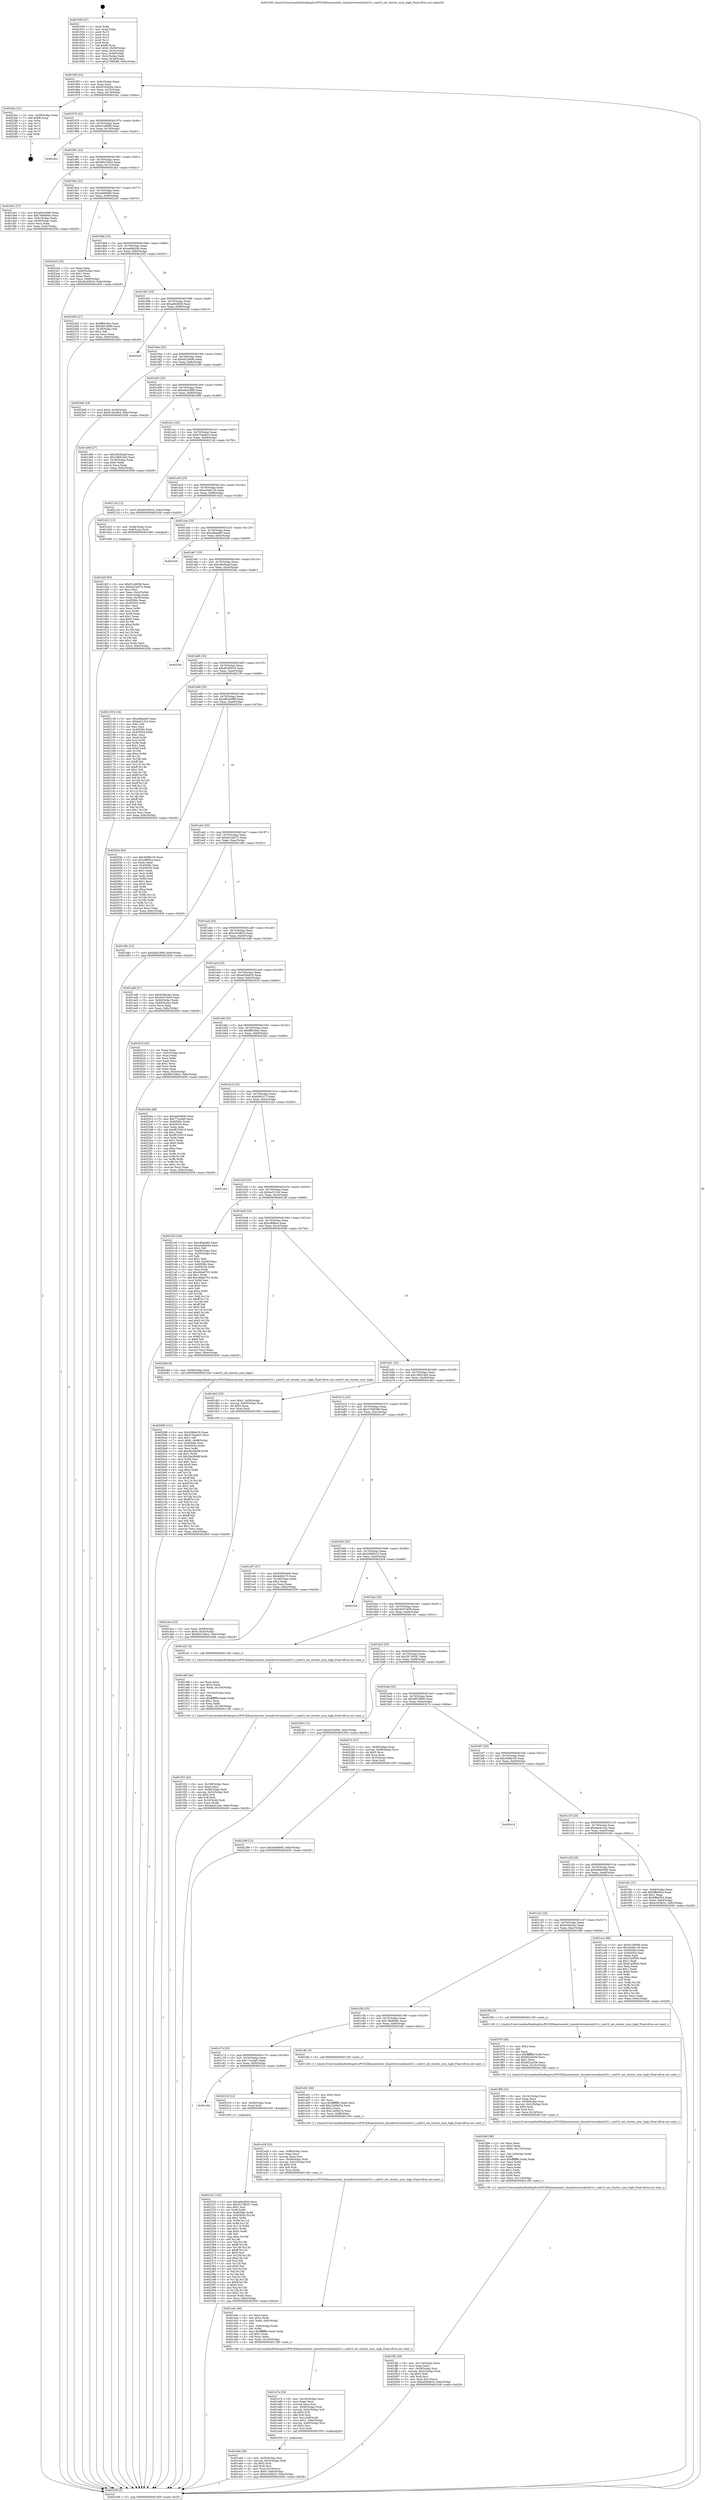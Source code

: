 digraph "0x401930" {
  label = "0x401930 (/mnt/c/Users/mathe/Desktop/tcc/POCII/binaries/extr_linuxdriversmdraid10.c_raid10_set_cluster_sync_high_Final-ollvm.out::main(0))"
  labelloc = "t"
  node[shape=record]

  Entry [label="",width=0.3,height=0.3,shape=circle,fillcolor=black,style=filled]
  "0x40195f" [label="{
     0x40195f [23]\l
     | [instrs]\l
     &nbsp;&nbsp;0x40195f \<+3\>: mov -0x6c(%rbp),%eax\l
     &nbsp;&nbsp;0x401962 \<+2\>: mov %eax,%ecx\l
     &nbsp;&nbsp;0x401964 \<+6\>: sub $0x915e4564,%ecx\l
     &nbsp;&nbsp;0x40196a \<+3\>: mov %eax,-0x70(%rbp)\l
     &nbsp;&nbsp;0x40196d \<+3\>: mov %ecx,-0x74(%rbp)\l
     &nbsp;&nbsp;0x401970 \<+6\>: je 00000000004023ec \<main+0xabc\>\l
  }"]
  "0x4023ec" [label="{
     0x4023ec [21]\l
     | [instrs]\l
     &nbsp;&nbsp;0x4023ec \<+3\>: mov -0x38(%rbp),%eax\l
     &nbsp;&nbsp;0x4023ef \<+7\>: add $0xf8,%rsp\l
     &nbsp;&nbsp;0x4023f6 \<+1\>: pop %rbx\l
     &nbsp;&nbsp;0x4023f7 \<+2\>: pop %r12\l
     &nbsp;&nbsp;0x4023f9 \<+2\>: pop %r13\l
     &nbsp;&nbsp;0x4023fb \<+2\>: pop %r14\l
     &nbsp;&nbsp;0x4023fd \<+2\>: pop %r15\l
     &nbsp;&nbsp;0x4023ff \<+1\>: pop %rbp\l
     &nbsp;&nbsp;0x402400 \<+1\>: ret\l
  }"]
  "0x401976" [label="{
     0x401976 [22]\l
     | [instrs]\l
     &nbsp;&nbsp;0x401976 \<+5\>: jmp 000000000040197b \<main+0x4b\>\l
     &nbsp;&nbsp;0x40197b \<+3\>: mov -0x70(%rbp),%eax\l
     &nbsp;&nbsp;0x40197e \<+5\>: sub $0x91cd95f4,%eax\l
     &nbsp;&nbsp;0x401983 \<+3\>: mov %eax,-0x78(%rbp)\l
     &nbsp;&nbsp;0x401986 \<+6\>: je 0000000000402401 \<main+0xad1\>\l
  }"]
  Exit [label="",width=0.3,height=0.3,shape=circle,fillcolor=black,style=filled,peripheries=2]
  "0x402401" [label="{
     0x402401\l
  }", style=dashed]
  "0x40198c" [label="{
     0x40198c [22]\l
     | [instrs]\l
     &nbsp;&nbsp;0x40198c \<+5\>: jmp 0000000000401991 \<main+0x61\>\l
     &nbsp;&nbsp;0x401991 \<+3\>: mov -0x70(%rbp),%eax\l
     &nbsp;&nbsp;0x401994 \<+5\>: sub $0x98310bb2,%eax\l
     &nbsp;&nbsp;0x401999 \<+3\>: mov %eax,-0x7c(%rbp)\l
     &nbsp;&nbsp;0x40199c \<+6\>: je 0000000000401de1 \<main+0x4b1\>\l
  }"]
  "0x402322" [label="{
     0x402322 [142]\l
     | [instrs]\l
     &nbsp;&nbsp;0x402322 \<+5\>: mov $0xae6cfd36,%ecx\l
     &nbsp;&nbsp;0x402327 \<+5\>: mov $0x2b728547,%edx\l
     &nbsp;&nbsp;0x40232c \<+3\>: mov $0x1,%sil\l
     &nbsp;&nbsp;0x40232f \<+3\>: xor %r8d,%r8d\l
     &nbsp;&nbsp;0x402332 \<+8\>: mov 0x40506c,%r9d\l
     &nbsp;&nbsp;0x40233a \<+8\>: mov 0x405054,%r10d\l
     &nbsp;&nbsp;0x402342 \<+4\>: sub $0x1,%r8d\l
     &nbsp;&nbsp;0x402346 \<+3\>: mov %r9d,%r11d\l
     &nbsp;&nbsp;0x402349 \<+3\>: add %r8d,%r11d\l
     &nbsp;&nbsp;0x40234c \<+4\>: imul %r11d,%r9d\l
     &nbsp;&nbsp;0x402350 \<+4\>: and $0x1,%r9d\l
     &nbsp;&nbsp;0x402354 \<+4\>: cmp $0x0,%r9d\l
     &nbsp;&nbsp;0x402358 \<+3\>: sete %bl\l
     &nbsp;&nbsp;0x40235b \<+4\>: cmp $0xa,%r10d\l
     &nbsp;&nbsp;0x40235f \<+4\>: setl %r14b\l
     &nbsp;&nbsp;0x402363 \<+3\>: mov %bl,%r15b\l
     &nbsp;&nbsp;0x402366 \<+4\>: xor $0xff,%r15b\l
     &nbsp;&nbsp;0x40236a \<+3\>: mov %r14b,%r12b\l
     &nbsp;&nbsp;0x40236d \<+4\>: xor $0xff,%r12b\l
     &nbsp;&nbsp;0x402371 \<+4\>: xor $0x0,%sil\l
     &nbsp;&nbsp;0x402375 \<+3\>: mov %r15b,%r13b\l
     &nbsp;&nbsp;0x402378 \<+4\>: and $0x0,%r13b\l
     &nbsp;&nbsp;0x40237c \<+3\>: and %sil,%bl\l
     &nbsp;&nbsp;0x40237f \<+3\>: mov %r12b,%al\l
     &nbsp;&nbsp;0x402382 \<+2\>: and $0x0,%al\l
     &nbsp;&nbsp;0x402384 \<+3\>: and %sil,%r14b\l
     &nbsp;&nbsp;0x402387 \<+3\>: or %bl,%r13b\l
     &nbsp;&nbsp;0x40238a \<+3\>: or %r14b,%al\l
     &nbsp;&nbsp;0x40238d \<+3\>: xor %al,%r13b\l
     &nbsp;&nbsp;0x402390 \<+3\>: or %r12b,%r15b\l
     &nbsp;&nbsp;0x402393 \<+4\>: xor $0xff,%r15b\l
     &nbsp;&nbsp;0x402397 \<+4\>: or $0x0,%sil\l
     &nbsp;&nbsp;0x40239b \<+3\>: and %sil,%r15b\l
     &nbsp;&nbsp;0x40239e \<+3\>: or %r15b,%r13b\l
     &nbsp;&nbsp;0x4023a1 \<+4\>: test $0x1,%r13b\l
     &nbsp;&nbsp;0x4023a5 \<+3\>: cmovne %edx,%ecx\l
     &nbsp;&nbsp;0x4023a8 \<+3\>: mov %ecx,-0x6c(%rbp)\l
     &nbsp;&nbsp;0x4023ab \<+5\>: jmp 0000000000402458 \<main+0xb28\>\l
  }"]
  "0x401de1" [label="{
     0x401de1 [27]\l
     | [instrs]\l
     &nbsp;&nbsp;0x401de1 \<+5\>: mov $0xd82e5989,%eax\l
     &nbsp;&nbsp;0x401de6 \<+5\>: mov $0x748d699c,%ecx\l
     &nbsp;&nbsp;0x401deb \<+3\>: mov -0x5c(%rbp),%edx\l
     &nbsp;&nbsp;0x401dee \<+3\>: cmp -0x50(%rbp),%edx\l
     &nbsp;&nbsp;0x401df1 \<+3\>: cmovl %ecx,%eax\l
     &nbsp;&nbsp;0x401df4 \<+3\>: mov %eax,-0x6c(%rbp)\l
     &nbsp;&nbsp;0x401df7 \<+5\>: jmp 0000000000402458 \<main+0xb28\>\l
  }"]
  "0x4019a2" [label="{
     0x4019a2 [22]\l
     | [instrs]\l
     &nbsp;&nbsp;0x4019a2 \<+5\>: jmp 00000000004019a7 \<main+0x77\>\l
     &nbsp;&nbsp;0x4019a7 \<+3\>: mov -0x70(%rbp),%eax\l
     &nbsp;&nbsp;0x4019aa \<+5\>: sub $0xa0ef4b83,%eax\l
     &nbsp;&nbsp;0x4019af \<+3\>: mov %eax,-0x80(%rbp)\l
     &nbsp;&nbsp;0x4019b2 \<+6\>: je 00000000004022a5 \<main+0x975\>\l
  }"]
  "0x401c8d" [label="{
     0x401c8d\l
  }", style=dashed]
  "0x4022a5" [label="{
     0x4022a5 [25]\l
     | [instrs]\l
     &nbsp;&nbsp;0x4022a5 \<+2\>: xor %eax,%eax\l
     &nbsp;&nbsp;0x4022a7 \<+3\>: mov -0x68(%rbp),%ecx\l
     &nbsp;&nbsp;0x4022aa \<+3\>: sub $0x1,%eax\l
     &nbsp;&nbsp;0x4022ad \<+2\>: sub %eax,%ecx\l
     &nbsp;&nbsp;0x4022af \<+3\>: mov %ecx,-0x68(%rbp)\l
     &nbsp;&nbsp;0x4022b2 \<+7\>: movl $0xd0c00016,-0x6c(%rbp)\l
     &nbsp;&nbsp;0x4022b9 \<+5\>: jmp 0000000000402458 \<main+0xb28\>\l
  }"]
  "0x4019b8" [label="{
     0x4019b8 [25]\l
     | [instrs]\l
     &nbsp;&nbsp;0x4019b8 \<+5\>: jmp 00000000004019bd \<main+0x8d\>\l
     &nbsp;&nbsp;0x4019bd \<+3\>: mov -0x70(%rbp),%eax\l
     &nbsp;&nbsp;0x4019c0 \<+5\>: sub $0xa4dbd2fa,%eax\l
     &nbsp;&nbsp;0x4019c5 \<+6\>: mov %eax,-0x84(%rbp)\l
     &nbsp;&nbsp;0x4019cb \<+6\>: je 0000000000402263 \<main+0x933\>\l
  }"]
  "0x402316" [label="{
     0x402316 [12]\l
     | [instrs]\l
     &nbsp;&nbsp;0x402316 \<+4\>: mov -0x58(%rbp),%rax\l
     &nbsp;&nbsp;0x40231a \<+3\>: mov %rax,%rdi\l
     &nbsp;&nbsp;0x40231d \<+5\>: call 0000000000401030 \<free@plt\>\l
     | [calls]\l
     &nbsp;&nbsp;0x401030 \{1\} (unknown)\l
  }"]
  "0x402263" [label="{
     0x402263 [27]\l
     | [instrs]\l
     &nbsp;&nbsp;0x402263 \<+5\>: mov $0xff85c84c,%eax\l
     &nbsp;&nbsp;0x402268 \<+5\>: mov $0x3851f680,%ecx\l
     &nbsp;&nbsp;0x40226d \<+3\>: mov -0x29(%rbp),%dl\l
     &nbsp;&nbsp;0x402270 \<+3\>: test $0x1,%dl\l
     &nbsp;&nbsp;0x402273 \<+3\>: cmovne %ecx,%eax\l
     &nbsp;&nbsp;0x402276 \<+3\>: mov %eax,-0x6c(%rbp)\l
     &nbsp;&nbsp;0x402279 \<+5\>: jmp 0000000000402458 \<main+0xb28\>\l
  }"]
  "0x4019d1" [label="{
     0x4019d1 [25]\l
     | [instrs]\l
     &nbsp;&nbsp;0x4019d1 \<+5\>: jmp 00000000004019d6 \<main+0xa6\>\l
     &nbsp;&nbsp;0x4019d6 \<+3\>: mov -0x70(%rbp),%eax\l
     &nbsp;&nbsp;0x4019d9 \<+5\>: sub $0xae6cfd36,%eax\l
     &nbsp;&nbsp;0x4019de \<+6\>: mov %eax,-0x88(%rbp)\l
     &nbsp;&nbsp;0x4019e4 \<+6\>: je 0000000000402445 \<main+0xb15\>\l
  }"]
  "0x402299" [label="{
     0x402299 [12]\l
     | [instrs]\l
     &nbsp;&nbsp;0x402299 \<+7\>: movl $0xa0ef4b83,-0x6c(%rbp)\l
     &nbsp;&nbsp;0x4022a0 \<+5\>: jmp 0000000000402458 \<main+0xb28\>\l
  }"]
  "0x402445" [label="{
     0x402445\l
  }", style=dashed]
  "0x4019ea" [label="{
     0x4019ea [25]\l
     | [instrs]\l
     &nbsp;&nbsp;0x4019ea \<+5\>: jmp 00000000004019ef \<main+0xbf\>\l
     &nbsp;&nbsp;0x4019ef \<+3\>: mov -0x70(%rbp),%eax\l
     &nbsp;&nbsp;0x4019f2 \<+5\>: sub $0xb023e0fe,%eax\l
     &nbsp;&nbsp;0x4019f7 \<+6\>: mov %eax,-0x8c(%rbp)\l
     &nbsp;&nbsp;0x4019fd \<+6\>: je 00000000004023d9 \<main+0xaa9\>\l
  }"]
  "0x402096" [label="{
     0x402096 [151]\l
     | [instrs]\l
     &nbsp;&nbsp;0x402096 \<+5\>: mov $0x4588e1fc,%eax\l
     &nbsp;&nbsp;0x40209b \<+5\>: mov $0xb75aab23,%ecx\l
     &nbsp;&nbsp;0x4020a0 \<+2\>: mov $0x1,%dl\l
     &nbsp;&nbsp;0x4020a2 \<+7\>: movl $0x0,-0x68(%rbp)\l
     &nbsp;&nbsp;0x4020a9 \<+7\>: mov 0x40506c,%esi\l
     &nbsp;&nbsp;0x4020b0 \<+8\>: mov 0x405054,%r8d\l
     &nbsp;&nbsp;0x4020b8 \<+3\>: mov %esi,%r9d\l
     &nbsp;&nbsp;0x4020bb \<+7\>: add $0x26e3849f,%r9d\l
     &nbsp;&nbsp;0x4020c2 \<+4\>: sub $0x1,%r9d\l
     &nbsp;&nbsp;0x4020c6 \<+7\>: sub $0x26e3849f,%r9d\l
     &nbsp;&nbsp;0x4020cd \<+4\>: imul %r9d,%esi\l
     &nbsp;&nbsp;0x4020d1 \<+3\>: and $0x1,%esi\l
     &nbsp;&nbsp;0x4020d4 \<+3\>: cmp $0x0,%esi\l
     &nbsp;&nbsp;0x4020d7 \<+4\>: sete %r10b\l
     &nbsp;&nbsp;0x4020db \<+4\>: cmp $0xa,%r8d\l
     &nbsp;&nbsp;0x4020df \<+4\>: setl %r11b\l
     &nbsp;&nbsp;0x4020e3 \<+3\>: mov %r10b,%bl\l
     &nbsp;&nbsp;0x4020e6 \<+3\>: xor $0xff,%bl\l
     &nbsp;&nbsp;0x4020e9 \<+3\>: mov %r11b,%r14b\l
     &nbsp;&nbsp;0x4020ec \<+4\>: xor $0xff,%r14b\l
     &nbsp;&nbsp;0x4020f0 \<+3\>: xor $0x1,%dl\l
     &nbsp;&nbsp;0x4020f3 \<+3\>: mov %bl,%r15b\l
     &nbsp;&nbsp;0x4020f6 \<+4\>: and $0xff,%r15b\l
     &nbsp;&nbsp;0x4020fa \<+3\>: and %dl,%r10b\l
     &nbsp;&nbsp;0x4020fd \<+3\>: mov %r14b,%r12b\l
     &nbsp;&nbsp;0x402100 \<+4\>: and $0xff,%r12b\l
     &nbsp;&nbsp;0x402104 \<+3\>: and %dl,%r11b\l
     &nbsp;&nbsp;0x402107 \<+3\>: or %r10b,%r15b\l
     &nbsp;&nbsp;0x40210a \<+3\>: or %r11b,%r12b\l
     &nbsp;&nbsp;0x40210d \<+3\>: xor %r12b,%r15b\l
     &nbsp;&nbsp;0x402110 \<+3\>: or %r14b,%bl\l
     &nbsp;&nbsp;0x402113 \<+3\>: xor $0xff,%bl\l
     &nbsp;&nbsp;0x402116 \<+3\>: or $0x1,%dl\l
     &nbsp;&nbsp;0x402119 \<+2\>: and %dl,%bl\l
     &nbsp;&nbsp;0x40211b \<+3\>: or %bl,%r15b\l
     &nbsp;&nbsp;0x40211e \<+4\>: test $0x1,%r15b\l
     &nbsp;&nbsp;0x402122 \<+3\>: cmovne %ecx,%eax\l
     &nbsp;&nbsp;0x402125 \<+3\>: mov %eax,-0x6c(%rbp)\l
     &nbsp;&nbsp;0x402128 \<+5\>: jmp 0000000000402458 \<main+0xb28\>\l
  }"]
  "0x4023d9" [label="{
     0x4023d9 [19]\l
     | [instrs]\l
     &nbsp;&nbsp;0x4023d9 \<+7\>: movl $0x0,-0x38(%rbp)\l
     &nbsp;&nbsp;0x4023e0 \<+7\>: movl $0x915e4564,-0x6c(%rbp)\l
     &nbsp;&nbsp;0x4023e7 \<+5\>: jmp 0000000000402458 \<main+0xb28\>\l
  }"]
  "0x401a03" [label="{
     0x401a03 [25]\l
     | [instrs]\l
     &nbsp;&nbsp;0x401a03 \<+5\>: jmp 0000000000401a08 \<main+0xd8\>\l
     &nbsp;&nbsp;0x401a08 \<+3\>: mov -0x70(%rbp),%eax\l
     &nbsp;&nbsp;0x401a0b \<+5\>: sub $0xb4b53f06,%eax\l
     &nbsp;&nbsp;0x401a10 \<+6\>: mov %eax,-0x90(%rbp)\l
     &nbsp;&nbsp;0x401a16 \<+6\>: je 0000000000401d98 \<main+0x468\>\l
  }"]
  "0x401ff2" [label="{
     0x401ff2 [39]\l
     | [instrs]\l
     &nbsp;&nbsp;0x401ff2 \<+6\>: mov -0x114(%rbp),%ecx\l
     &nbsp;&nbsp;0x401ff8 \<+3\>: imul %eax,%ecx\l
     &nbsp;&nbsp;0x401ffb \<+4\>: mov -0x58(%rbp),%rsi\l
     &nbsp;&nbsp;0x401fff \<+4\>: movslq -0x5c(%rbp),%rdi\l
     &nbsp;&nbsp;0x402003 \<+4\>: shl $0x5,%rdi\l
     &nbsp;&nbsp;0x402007 \<+3\>: add %rdi,%rsi\l
     &nbsp;&nbsp;0x40200a \<+3\>: mov %ecx,0x1c(%rsi)\l
     &nbsp;&nbsp;0x40200d \<+7\>: movl $0xed30e818,-0x6c(%rbp)\l
     &nbsp;&nbsp;0x402014 \<+5\>: jmp 0000000000402458 \<main+0xb28\>\l
  }"]
  "0x401d98" [label="{
     0x401d98 [27]\l
     | [instrs]\l
     &nbsp;&nbsp;0x401d98 \<+5\>: mov $0xc9b26aaf,%eax\l
     &nbsp;&nbsp;0x401d9d \<+5\>: mov $0x19691de5,%ecx\l
     &nbsp;&nbsp;0x401da2 \<+3\>: mov -0x30(%rbp),%edx\l
     &nbsp;&nbsp;0x401da5 \<+3\>: cmp $0x0,%edx\l
     &nbsp;&nbsp;0x401da8 \<+3\>: cmove %ecx,%eax\l
     &nbsp;&nbsp;0x401dab \<+3\>: mov %eax,-0x6c(%rbp)\l
     &nbsp;&nbsp;0x401dae \<+5\>: jmp 0000000000402458 \<main+0xb28\>\l
  }"]
  "0x401a1c" [label="{
     0x401a1c [25]\l
     | [instrs]\l
     &nbsp;&nbsp;0x401a1c \<+5\>: jmp 0000000000401a21 \<main+0xf1\>\l
     &nbsp;&nbsp;0x401a21 \<+3\>: mov -0x70(%rbp),%eax\l
     &nbsp;&nbsp;0x401a24 \<+5\>: sub $0xb75aab23,%eax\l
     &nbsp;&nbsp;0x401a29 \<+6\>: mov %eax,-0x94(%rbp)\l
     &nbsp;&nbsp;0x401a2f \<+6\>: je 000000000040212d \<main+0x7fd\>\l
  }"]
  "0x401fb8" [label="{
     0x401fb8 [58]\l
     | [instrs]\l
     &nbsp;&nbsp;0x401fb8 \<+2\>: xor %ecx,%ecx\l
     &nbsp;&nbsp;0x401fba \<+5\>: mov $0x2,%edx\l
     &nbsp;&nbsp;0x401fbf \<+6\>: mov %edx,-0x110(%rbp)\l
     &nbsp;&nbsp;0x401fc5 \<+1\>: cltd\l
     &nbsp;&nbsp;0x401fc6 \<+7\>: mov -0x110(%rbp),%r8d\l
     &nbsp;&nbsp;0x401fcd \<+3\>: idiv %r8d\l
     &nbsp;&nbsp;0x401fd0 \<+6\>: imul $0xfffffffe,%edx,%edx\l
     &nbsp;&nbsp;0x401fd6 \<+3\>: mov %ecx,%r9d\l
     &nbsp;&nbsp;0x401fd9 \<+3\>: sub %edx,%r9d\l
     &nbsp;&nbsp;0x401fdc \<+2\>: mov %ecx,%edx\l
     &nbsp;&nbsp;0x401fde \<+3\>: sub $0x1,%edx\l
     &nbsp;&nbsp;0x401fe1 \<+3\>: add %edx,%r9d\l
     &nbsp;&nbsp;0x401fe4 \<+3\>: sub %r9d,%ecx\l
     &nbsp;&nbsp;0x401fe7 \<+6\>: mov %ecx,-0x114(%rbp)\l
     &nbsp;&nbsp;0x401fed \<+5\>: call 0000000000401160 \<next_i\>\l
     | [calls]\l
     &nbsp;&nbsp;0x401160 \{1\} (/mnt/c/Users/mathe/Desktop/tcc/POCII/binaries/extr_linuxdriversmdraid10.c_raid10_set_cluster_sync_high_Final-ollvm.out::next_i)\l
  }"]
  "0x40212d" [label="{
     0x40212d [12]\l
     | [instrs]\l
     &nbsp;&nbsp;0x40212d \<+7\>: movl $0xd0c00016,-0x6c(%rbp)\l
     &nbsp;&nbsp;0x402134 \<+5\>: jmp 0000000000402458 \<main+0xb28\>\l
  }"]
  "0x401a35" [label="{
     0x401a35 [25]\l
     | [instrs]\l
     &nbsp;&nbsp;0x401a35 \<+5\>: jmp 0000000000401a3a \<main+0x10a\>\l
     &nbsp;&nbsp;0x401a3a \<+3\>: mov -0x70(%rbp),%eax\l
     &nbsp;&nbsp;0x401a3d \<+5\>: sub $0xc630e130,%eax\l
     &nbsp;&nbsp;0x401a42 \<+6\>: mov %eax,-0x98(%rbp)\l
     &nbsp;&nbsp;0x401a48 \<+6\>: je 0000000000401d22 \<main+0x3f2\>\l
  }"]
  "0x401f98" [label="{
     0x401f98 [32]\l
     | [instrs]\l
     &nbsp;&nbsp;0x401f98 \<+6\>: mov -0x10c(%rbp),%ecx\l
     &nbsp;&nbsp;0x401f9e \<+3\>: imul %eax,%ecx\l
     &nbsp;&nbsp;0x401fa1 \<+4\>: mov -0x58(%rbp),%rsi\l
     &nbsp;&nbsp;0x401fa5 \<+4\>: movslq -0x5c(%rbp),%rdi\l
     &nbsp;&nbsp;0x401fa9 \<+4\>: shl $0x5,%rdi\l
     &nbsp;&nbsp;0x401fad \<+3\>: add %rdi,%rsi\l
     &nbsp;&nbsp;0x401fb0 \<+3\>: mov %ecx,0x18(%rsi)\l
     &nbsp;&nbsp;0x401fb3 \<+5\>: call 0000000000401160 \<next_i\>\l
     | [calls]\l
     &nbsp;&nbsp;0x401160 \{1\} (/mnt/c/Users/mathe/Desktop/tcc/POCII/binaries/extr_linuxdriversmdraid10.c_raid10_set_cluster_sync_high_Final-ollvm.out::next_i)\l
  }"]
  "0x401d22" [label="{
     0x401d22 [13]\l
     | [instrs]\l
     &nbsp;&nbsp;0x401d22 \<+4\>: mov -0x48(%rbp),%rax\l
     &nbsp;&nbsp;0x401d26 \<+4\>: mov 0x8(%rax),%rdi\l
     &nbsp;&nbsp;0x401d2a \<+5\>: call 0000000000401060 \<atoi@plt\>\l
     | [calls]\l
     &nbsp;&nbsp;0x401060 \{1\} (unknown)\l
  }"]
  "0x401a4e" [label="{
     0x401a4e [25]\l
     | [instrs]\l
     &nbsp;&nbsp;0x401a4e \<+5\>: jmp 0000000000401a53 \<main+0x123\>\l
     &nbsp;&nbsp;0x401a53 \<+3\>: mov -0x70(%rbp),%eax\l
     &nbsp;&nbsp;0x401a56 \<+5\>: sub $0xc8faee85,%eax\l
     &nbsp;&nbsp;0x401a5b \<+6\>: mov %eax,-0x9c(%rbp)\l
     &nbsp;&nbsp;0x401a61 \<+6\>: je 0000000000402439 \<main+0xb09\>\l
  }"]
  "0x401f70" [label="{
     0x401f70 [40]\l
     | [instrs]\l
     &nbsp;&nbsp;0x401f70 \<+5\>: mov $0x2,%ecx\l
     &nbsp;&nbsp;0x401f75 \<+1\>: cltd\l
     &nbsp;&nbsp;0x401f76 \<+2\>: idiv %ecx\l
     &nbsp;&nbsp;0x401f78 \<+6\>: imul $0xfffffffe,%edx,%ecx\l
     &nbsp;&nbsp;0x401f7e \<+6\>: sub $0xbf22a03b,%ecx\l
     &nbsp;&nbsp;0x401f84 \<+3\>: add $0x1,%ecx\l
     &nbsp;&nbsp;0x401f87 \<+6\>: add $0xbf22a03b,%ecx\l
     &nbsp;&nbsp;0x401f8d \<+6\>: mov %ecx,-0x10c(%rbp)\l
     &nbsp;&nbsp;0x401f93 \<+5\>: call 0000000000401160 \<next_i\>\l
     | [calls]\l
     &nbsp;&nbsp;0x401160 \{1\} (/mnt/c/Users/mathe/Desktop/tcc/POCII/binaries/extr_linuxdriversmdraid10.c_raid10_set_cluster_sync_high_Final-ollvm.out::next_i)\l
  }"]
  "0x402439" [label="{
     0x402439\l
  }", style=dashed]
  "0x401a67" [label="{
     0x401a67 [25]\l
     | [instrs]\l
     &nbsp;&nbsp;0x401a67 \<+5\>: jmp 0000000000401a6c \<main+0x13c\>\l
     &nbsp;&nbsp;0x401a6c \<+3\>: mov -0x70(%rbp),%eax\l
     &nbsp;&nbsp;0x401a6f \<+5\>: sub $0xc9b26aaf,%eax\l
     &nbsp;&nbsp;0x401a74 \<+6\>: mov %eax,-0xa0(%rbp)\l
     &nbsp;&nbsp;0x401a7a \<+6\>: je 00000000004023bc \<main+0xa8c\>\l
  }"]
  "0x401f22" [label="{
     0x401f22 [42]\l
     | [instrs]\l
     &nbsp;&nbsp;0x401f22 \<+6\>: mov -0x108(%rbp),%ecx\l
     &nbsp;&nbsp;0x401f28 \<+3\>: imul %eax,%ecx\l
     &nbsp;&nbsp;0x401f2b \<+4\>: mov -0x58(%rbp),%rdi\l
     &nbsp;&nbsp;0x401f2f \<+4\>: movslq -0x5c(%rbp),%r8\l
     &nbsp;&nbsp;0x401f33 \<+4\>: shl $0x5,%r8\l
     &nbsp;&nbsp;0x401f37 \<+3\>: add %r8,%rdi\l
     &nbsp;&nbsp;0x401f3a \<+4\>: mov 0x10(%rdi),%rdi\l
     &nbsp;&nbsp;0x401f3e \<+2\>: mov %ecx,(%rdi)\l
     &nbsp;&nbsp;0x401f40 \<+7\>: movl $0x4ab41ea2,-0x6c(%rbp)\l
     &nbsp;&nbsp;0x401f47 \<+5\>: jmp 0000000000402458 \<main+0xb28\>\l
  }"]
  "0x4023bc" [label="{
     0x4023bc\l
  }", style=dashed]
  "0x401a80" [label="{
     0x401a80 [25]\l
     | [instrs]\l
     &nbsp;&nbsp;0x401a80 \<+5\>: jmp 0000000000401a85 \<main+0x155\>\l
     &nbsp;&nbsp;0x401a85 \<+3\>: mov -0x70(%rbp),%eax\l
     &nbsp;&nbsp;0x401a88 \<+5\>: sub $0xd0c00016,%eax\l
     &nbsp;&nbsp;0x401a8d \<+6\>: mov %eax,-0xa4(%rbp)\l
     &nbsp;&nbsp;0x401a93 \<+6\>: je 0000000000402139 \<main+0x809\>\l
  }"]
  "0x401ef6" [label="{
     0x401ef6 [44]\l
     | [instrs]\l
     &nbsp;&nbsp;0x401ef6 \<+2\>: xor %ecx,%ecx\l
     &nbsp;&nbsp;0x401ef8 \<+5\>: mov $0x2,%edx\l
     &nbsp;&nbsp;0x401efd \<+6\>: mov %edx,-0x104(%rbp)\l
     &nbsp;&nbsp;0x401f03 \<+1\>: cltd\l
     &nbsp;&nbsp;0x401f04 \<+6\>: mov -0x104(%rbp),%esi\l
     &nbsp;&nbsp;0x401f0a \<+2\>: idiv %esi\l
     &nbsp;&nbsp;0x401f0c \<+6\>: imul $0xfffffffe,%edx,%edx\l
     &nbsp;&nbsp;0x401f12 \<+3\>: sub $0x1,%ecx\l
     &nbsp;&nbsp;0x401f15 \<+2\>: sub %ecx,%edx\l
     &nbsp;&nbsp;0x401f17 \<+6\>: mov %edx,-0x108(%rbp)\l
     &nbsp;&nbsp;0x401f1d \<+5\>: call 0000000000401160 \<next_i\>\l
     | [calls]\l
     &nbsp;&nbsp;0x401160 \{1\} (/mnt/c/Users/mathe/Desktop/tcc/POCII/binaries/extr_linuxdriversmdraid10.c_raid10_set_cluster_sync_high_Final-ollvm.out::next_i)\l
  }"]
  "0x402139" [label="{
     0x402139 [134]\l
     | [instrs]\l
     &nbsp;&nbsp;0x402139 \<+5\>: mov $0xc8faee85,%eax\l
     &nbsp;&nbsp;0x40213e \<+5\>: mov $0xba51324,%ecx\l
     &nbsp;&nbsp;0x402143 \<+2\>: mov $0x1,%dl\l
     &nbsp;&nbsp;0x402145 \<+2\>: xor %esi,%esi\l
     &nbsp;&nbsp;0x402147 \<+7\>: mov 0x40506c,%edi\l
     &nbsp;&nbsp;0x40214e \<+8\>: mov 0x405054,%r8d\l
     &nbsp;&nbsp;0x402156 \<+3\>: sub $0x1,%esi\l
     &nbsp;&nbsp;0x402159 \<+3\>: mov %edi,%r9d\l
     &nbsp;&nbsp;0x40215c \<+3\>: add %esi,%r9d\l
     &nbsp;&nbsp;0x40215f \<+4\>: imul %r9d,%edi\l
     &nbsp;&nbsp;0x402163 \<+3\>: and $0x1,%edi\l
     &nbsp;&nbsp;0x402166 \<+3\>: cmp $0x0,%edi\l
     &nbsp;&nbsp;0x402169 \<+4\>: sete %r10b\l
     &nbsp;&nbsp;0x40216d \<+4\>: cmp $0xa,%r8d\l
     &nbsp;&nbsp;0x402171 \<+4\>: setl %r11b\l
     &nbsp;&nbsp;0x402175 \<+3\>: mov %r10b,%bl\l
     &nbsp;&nbsp;0x402178 \<+3\>: xor $0xff,%bl\l
     &nbsp;&nbsp;0x40217b \<+3\>: mov %r11b,%r14b\l
     &nbsp;&nbsp;0x40217e \<+4\>: xor $0xff,%r14b\l
     &nbsp;&nbsp;0x402182 \<+3\>: xor $0x1,%dl\l
     &nbsp;&nbsp;0x402185 \<+3\>: mov %bl,%r15b\l
     &nbsp;&nbsp;0x402188 \<+4\>: and $0xff,%r15b\l
     &nbsp;&nbsp;0x40218c \<+3\>: and %dl,%r10b\l
     &nbsp;&nbsp;0x40218f \<+3\>: mov %r14b,%r12b\l
     &nbsp;&nbsp;0x402192 \<+4\>: and $0xff,%r12b\l
     &nbsp;&nbsp;0x402196 \<+3\>: and %dl,%r11b\l
     &nbsp;&nbsp;0x402199 \<+3\>: or %r10b,%r15b\l
     &nbsp;&nbsp;0x40219c \<+3\>: or %r11b,%r12b\l
     &nbsp;&nbsp;0x40219f \<+3\>: xor %r12b,%r15b\l
     &nbsp;&nbsp;0x4021a2 \<+3\>: or %r14b,%bl\l
     &nbsp;&nbsp;0x4021a5 \<+3\>: xor $0xff,%bl\l
     &nbsp;&nbsp;0x4021a8 \<+3\>: or $0x1,%dl\l
     &nbsp;&nbsp;0x4021ab \<+2\>: and %dl,%bl\l
     &nbsp;&nbsp;0x4021ad \<+3\>: or %bl,%r15b\l
     &nbsp;&nbsp;0x4021b0 \<+4\>: test $0x1,%r15b\l
     &nbsp;&nbsp;0x4021b4 \<+3\>: cmovne %ecx,%eax\l
     &nbsp;&nbsp;0x4021b7 \<+3\>: mov %eax,-0x6c(%rbp)\l
     &nbsp;&nbsp;0x4021ba \<+5\>: jmp 0000000000402458 \<main+0xb28\>\l
  }"]
  "0x401a99" [label="{
     0x401a99 [25]\l
     | [instrs]\l
     &nbsp;&nbsp;0x401a99 \<+5\>: jmp 0000000000401a9e \<main+0x16e\>\l
     &nbsp;&nbsp;0x401a9e \<+3\>: mov -0x70(%rbp),%eax\l
     &nbsp;&nbsp;0x401aa1 \<+5\>: sub $0xd82e5989,%eax\l
     &nbsp;&nbsp;0x401aa6 \<+6\>: mov %eax,-0xa8(%rbp)\l
     &nbsp;&nbsp;0x401aac \<+6\>: je 000000000040203a \<main+0x70a\>\l
  }"]
  "0x401eb0" [label="{
     0x401eb0 [38]\l
     | [instrs]\l
     &nbsp;&nbsp;0x401eb0 \<+4\>: mov -0x58(%rbp),%rsi\l
     &nbsp;&nbsp;0x401eb4 \<+4\>: movslq -0x5c(%rbp),%rdi\l
     &nbsp;&nbsp;0x401eb8 \<+4\>: shl $0x5,%rdi\l
     &nbsp;&nbsp;0x401ebc \<+3\>: add %rdi,%rsi\l
     &nbsp;&nbsp;0x401ebf \<+4\>: mov %rax,0x10(%rsi)\l
     &nbsp;&nbsp;0x401ec3 \<+7\>: movl $0x0,-0x64(%rbp)\l
     &nbsp;&nbsp;0x401eca \<+7\>: movl $0xe343fb32,-0x6c(%rbp)\l
     &nbsp;&nbsp;0x401ed1 \<+5\>: jmp 0000000000402458 \<main+0xb28\>\l
  }"]
  "0x40203a" [label="{
     0x40203a [83]\l
     | [instrs]\l
     &nbsp;&nbsp;0x40203a \<+5\>: mov $0x4588e1fc,%eax\l
     &nbsp;&nbsp;0x40203f \<+5\>: mov $0xcf686ca,%ecx\l
     &nbsp;&nbsp;0x402044 \<+2\>: xor %edx,%edx\l
     &nbsp;&nbsp;0x402046 \<+7\>: mov 0x40506c,%esi\l
     &nbsp;&nbsp;0x40204d \<+7\>: mov 0x405054,%edi\l
     &nbsp;&nbsp;0x402054 \<+3\>: sub $0x1,%edx\l
     &nbsp;&nbsp;0x402057 \<+3\>: mov %esi,%r8d\l
     &nbsp;&nbsp;0x40205a \<+3\>: add %edx,%r8d\l
     &nbsp;&nbsp;0x40205d \<+4\>: imul %r8d,%esi\l
     &nbsp;&nbsp;0x402061 \<+3\>: and $0x1,%esi\l
     &nbsp;&nbsp;0x402064 \<+3\>: cmp $0x0,%esi\l
     &nbsp;&nbsp;0x402067 \<+4\>: sete %r9b\l
     &nbsp;&nbsp;0x40206b \<+3\>: cmp $0xa,%edi\l
     &nbsp;&nbsp;0x40206e \<+4\>: setl %r10b\l
     &nbsp;&nbsp;0x402072 \<+3\>: mov %r9b,%r11b\l
     &nbsp;&nbsp;0x402075 \<+3\>: and %r10b,%r11b\l
     &nbsp;&nbsp;0x402078 \<+3\>: xor %r10b,%r9b\l
     &nbsp;&nbsp;0x40207b \<+3\>: or %r9b,%r11b\l
     &nbsp;&nbsp;0x40207e \<+4\>: test $0x1,%r11b\l
     &nbsp;&nbsp;0x402082 \<+3\>: cmovne %ecx,%eax\l
     &nbsp;&nbsp;0x402085 \<+3\>: mov %eax,-0x6c(%rbp)\l
     &nbsp;&nbsp;0x402088 \<+5\>: jmp 0000000000402458 \<main+0xb28\>\l
  }"]
  "0x401ab2" [label="{
     0x401ab2 [25]\l
     | [instrs]\l
     &nbsp;&nbsp;0x401ab2 \<+5\>: jmp 0000000000401ab7 \<main+0x187\>\l
     &nbsp;&nbsp;0x401ab7 \<+3\>: mov -0x70(%rbp),%eax\l
     &nbsp;&nbsp;0x401aba \<+5\>: sub $0xda23a672,%eax\l
     &nbsp;&nbsp;0x401abf \<+6\>: mov %eax,-0xac(%rbp)\l
     &nbsp;&nbsp;0x401ac5 \<+6\>: je 0000000000401d8c \<main+0x45c\>\l
  }"]
  "0x401e7a" [label="{
     0x401e7a [54]\l
     | [instrs]\l
     &nbsp;&nbsp;0x401e7a \<+6\>: mov -0x100(%rbp),%ecx\l
     &nbsp;&nbsp;0x401e80 \<+3\>: imul %eax,%ecx\l
     &nbsp;&nbsp;0x401e83 \<+3\>: movslq %ecx,%rsi\l
     &nbsp;&nbsp;0x401e86 \<+4\>: mov -0x58(%rbp),%rdi\l
     &nbsp;&nbsp;0x401e8a \<+4\>: movslq -0x5c(%rbp),%r8\l
     &nbsp;&nbsp;0x401e8e \<+4\>: shl $0x5,%r8\l
     &nbsp;&nbsp;0x401e92 \<+3\>: add %r8,%rdi\l
     &nbsp;&nbsp;0x401e95 \<+4\>: mov %rsi,0x8(%rdi)\l
     &nbsp;&nbsp;0x401e99 \<+7\>: movl $0x1,-0x60(%rbp)\l
     &nbsp;&nbsp;0x401ea0 \<+4\>: movslq -0x60(%rbp),%rsi\l
     &nbsp;&nbsp;0x401ea4 \<+4\>: shl $0x2,%rsi\l
     &nbsp;&nbsp;0x401ea8 \<+3\>: mov %rsi,%rdi\l
     &nbsp;&nbsp;0x401eab \<+5\>: call 0000000000401050 \<malloc@plt\>\l
     | [calls]\l
     &nbsp;&nbsp;0x401050 \{1\} (unknown)\l
  }"]
  "0x401d8c" [label="{
     0x401d8c [12]\l
     | [instrs]\l
     &nbsp;&nbsp;0x401d8c \<+7\>: movl $0xb4b53f06,-0x6c(%rbp)\l
     &nbsp;&nbsp;0x401d93 \<+5\>: jmp 0000000000402458 \<main+0xb28\>\l
  }"]
  "0x401acb" [label="{
     0x401acb [25]\l
     | [instrs]\l
     &nbsp;&nbsp;0x401acb \<+5\>: jmp 0000000000401ad0 \<main+0x1a0\>\l
     &nbsp;&nbsp;0x401ad0 \<+3\>: mov -0x70(%rbp),%eax\l
     &nbsp;&nbsp;0x401ad3 \<+5\>: sub $0xe343fb32,%eax\l
     &nbsp;&nbsp;0x401ad8 \<+6\>: mov %eax,-0xb0(%rbp)\l
     &nbsp;&nbsp;0x401ade \<+6\>: je 0000000000401ed6 \<main+0x5a6\>\l
  }"]
  "0x401e4c" [label="{
     0x401e4c [46]\l
     | [instrs]\l
     &nbsp;&nbsp;0x401e4c \<+2\>: xor %ecx,%ecx\l
     &nbsp;&nbsp;0x401e4e \<+5\>: mov $0x2,%edx\l
     &nbsp;&nbsp;0x401e53 \<+6\>: mov %edx,-0xfc(%rbp)\l
     &nbsp;&nbsp;0x401e59 \<+1\>: cltd\l
     &nbsp;&nbsp;0x401e5a \<+7\>: mov -0xfc(%rbp),%r9d\l
     &nbsp;&nbsp;0x401e61 \<+3\>: idiv %r9d\l
     &nbsp;&nbsp;0x401e64 \<+6\>: imul $0xfffffffe,%edx,%edx\l
     &nbsp;&nbsp;0x401e6a \<+3\>: sub $0x1,%ecx\l
     &nbsp;&nbsp;0x401e6d \<+2\>: sub %ecx,%edx\l
     &nbsp;&nbsp;0x401e6f \<+6\>: mov %edx,-0x100(%rbp)\l
     &nbsp;&nbsp;0x401e75 \<+5\>: call 0000000000401160 \<next_i\>\l
     | [calls]\l
     &nbsp;&nbsp;0x401160 \{1\} (/mnt/c/Users/mathe/Desktop/tcc/POCII/binaries/extr_linuxdriversmdraid10.c_raid10_set_cluster_sync_high_Final-ollvm.out::next_i)\l
  }"]
  "0x401ed6" [label="{
     0x401ed6 [27]\l
     | [instrs]\l
     &nbsp;&nbsp;0x401ed6 \<+5\>: mov $0x6c5ba3ec,%eax\l
     &nbsp;&nbsp;0x401edb \<+5\>: mov $0x2b47c659,%ecx\l
     &nbsp;&nbsp;0x401ee0 \<+3\>: mov -0x64(%rbp),%edx\l
     &nbsp;&nbsp;0x401ee3 \<+3\>: cmp -0x60(%rbp),%edx\l
     &nbsp;&nbsp;0x401ee6 \<+3\>: cmovl %ecx,%eax\l
     &nbsp;&nbsp;0x401ee9 \<+3\>: mov %eax,-0x6c(%rbp)\l
     &nbsp;&nbsp;0x401eec \<+5\>: jmp 0000000000402458 \<main+0xb28\>\l
  }"]
  "0x401ae4" [label="{
     0x401ae4 [25]\l
     | [instrs]\l
     &nbsp;&nbsp;0x401ae4 \<+5\>: jmp 0000000000401ae9 \<main+0x1b9\>\l
     &nbsp;&nbsp;0x401ae9 \<+3\>: mov -0x70(%rbp),%eax\l
     &nbsp;&nbsp;0x401aec \<+5\>: sub $0xed30e818,%eax\l
     &nbsp;&nbsp;0x401af1 \<+6\>: mov %eax,-0xb4(%rbp)\l
     &nbsp;&nbsp;0x401af7 \<+6\>: je 0000000000402019 \<main+0x6e9\>\l
  }"]
  "0x401e29" [label="{
     0x401e29 [35]\l
     | [instrs]\l
     &nbsp;&nbsp;0x401e29 \<+6\>: mov -0xf8(%rbp),%ecx\l
     &nbsp;&nbsp;0x401e2f \<+3\>: imul %eax,%ecx\l
     &nbsp;&nbsp;0x401e32 \<+3\>: movslq %ecx,%rsi\l
     &nbsp;&nbsp;0x401e35 \<+4\>: mov -0x58(%rbp),%rdi\l
     &nbsp;&nbsp;0x401e39 \<+4\>: movslq -0x5c(%rbp),%r8\l
     &nbsp;&nbsp;0x401e3d \<+4\>: shl $0x5,%r8\l
     &nbsp;&nbsp;0x401e41 \<+3\>: add %r8,%rdi\l
     &nbsp;&nbsp;0x401e44 \<+3\>: mov %rsi,(%rdi)\l
     &nbsp;&nbsp;0x401e47 \<+5\>: call 0000000000401160 \<next_i\>\l
     | [calls]\l
     &nbsp;&nbsp;0x401160 \{1\} (/mnt/c/Users/mathe/Desktop/tcc/POCII/binaries/extr_linuxdriversmdraid10.c_raid10_set_cluster_sync_high_Final-ollvm.out::next_i)\l
  }"]
  "0x402019" [label="{
     0x402019 [33]\l
     | [instrs]\l
     &nbsp;&nbsp;0x402019 \<+2\>: xor %eax,%eax\l
     &nbsp;&nbsp;0x40201b \<+3\>: mov -0x5c(%rbp),%ecx\l
     &nbsp;&nbsp;0x40201e \<+2\>: mov %eax,%edx\l
     &nbsp;&nbsp;0x402020 \<+2\>: sub %ecx,%edx\l
     &nbsp;&nbsp;0x402022 \<+2\>: mov %eax,%ecx\l
     &nbsp;&nbsp;0x402024 \<+3\>: sub $0x1,%ecx\l
     &nbsp;&nbsp;0x402027 \<+2\>: add %ecx,%edx\l
     &nbsp;&nbsp;0x402029 \<+2\>: sub %edx,%eax\l
     &nbsp;&nbsp;0x40202b \<+3\>: mov %eax,-0x5c(%rbp)\l
     &nbsp;&nbsp;0x40202e \<+7\>: movl $0x98310bb2,-0x6c(%rbp)\l
     &nbsp;&nbsp;0x402035 \<+5\>: jmp 0000000000402458 \<main+0xb28\>\l
  }"]
  "0x401afd" [label="{
     0x401afd [25]\l
     | [instrs]\l
     &nbsp;&nbsp;0x401afd \<+5\>: jmp 0000000000401b02 \<main+0x1d2\>\l
     &nbsp;&nbsp;0x401b02 \<+3\>: mov -0x70(%rbp),%eax\l
     &nbsp;&nbsp;0x401b05 \<+5\>: sub $0xff85c84c,%eax\l
     &nbsp;&nbsp;0x401b0a \<+6\>: mov %eax,-0xb8(%rbp)\l
     &nbsp;&nbsp;0x401b10 \<+6\>: je 00000000004022be \<main+0x98e\>\l
  }"]
  "0x401e01" [label="{
     0x401e01 [40]\l
     | [instrs]\l
     &nbsp;&nbsp;0x401e01 \<+5\>: mov $0x2,%ecx\l
     &nbsp;&nbsp;0x401e06 \<+1\>: cltd\l
     &nbsp;&nbsp;0x401e07 \<+2\>: idiv %ecx\l
     &nbsp;&nbsp;0x401e09 \<+6\>: imul $0xfffffffe,%edx,%ecx\l
     &nbsp;&nbsp;0x401e0f \<+6\>: add $0x12e06d7a,%ecx\l
     &nbsp;&nbsp;0x401e15 \<+3\>: add $0x1,%ecx\l
     &nbsp;&nbsp;0x401e18 \<+6\>: sub $0x12e06d7a,%ecx\l
     &nbsp;&nbsp;0x401e1e \<+6\>: mov %ecx,-0xf8(%rbp)\l
     &nbsp;&nbsp;0x401e24 \<+5\>: call 0000000000401160 \<next_i\>\l
     | [calls]\l
     &nbsp;&nbsp;0x401160 \{1\} (/mnt/c/Users/mathe/Desktop/tcc/POCII/binaries/extr_linuxdriversmdraid10.c_raid10_set_cluster_sync_high_Final-ollvm.out::next_i)\l
  }"]
  "0x4022be" [label="{
     0x4022be [88]\l
     | [instrs]\l
     &nbsp;&nbsp;0x4022be \<+5\>: mov $0xae6cfd36,%eax\l
     &nbsp;&nbsp;0x4022c3 \<+5\>: mov $0x77ca3afc,%ecx\l
     &nbsp;&nbsp;0x4022c8 \<+7\>: mov 0x40506c,%edx\l
     &nbsp;&nbsp;0x4022cf \<+7\>: mov 0x405054,%esi\l
     &nbsp;&nbsp;0x4022d6 \<+2\>: mov %edx,%edi\l
     &nbsp;&nbsp;0x4022d8 \<+6\>: add $0xf8103519,%edi\l
     &nbsp;&nbsp;0x4022de \<+3\>: sub $0x1,%edi\l
     &nbsp;&nbsp;0x4022e1 \<+6\>: sub $0xf8103519,%edi\l
     &nbsp;&nbsp;0x4022e7 \<+3\>: imul %edi,%edx\l
     &nbsp;&nbsp;0x4022ea \<+3\>: and $0x1,%edx\l
     &nbsp;&nbsp;0x4022ed \<+3\>: cmp $0x0,%edx\l
     &nbsp;&nbsp;0x4022f0 \<+4\>: sete %r8b\l
     &nbsp;&nbsp;0x4022f4 \<+3\>: cmp $0xa,%esi\l
     &nbsp;&nbsp;0x4022f7 \<+4\>: setl %r9b\l
     &nbsp;&nbsp;0x4022fb \<+3\>: mov %r8b,%r10b\l
     &nbsp;&nbsp;0x4022fe \<+3\>: and %r9b,%r10b\l
     &nbsp;&nbsp;0x402301 \<+3\>: xor %r9b,%r8b\l
     &nbsp;&nbsp;0x402304 \<+3\>: or %r8b,%r10b\l
     &nbsp;&nbsp;0x402307 \<+4\>: test $0x1,%r10b\l
     &nbsp;&nbsp;0x40230b \<+3\>: cmovne %ecx,%eax\l
     &nbsp;&nbsp;0x40230e \<+3\>: mov %eax,-0x6c(%rbp)\l
     &nbsp;&nbsp;0x402311 \<+5\>: jmp 0000000000402458 \<main+0xb28\>\l
  }"]
  "0x401b16" [label="{
     0x401b16 [25]\l
     | [instrs]\l
     &nbsp;&nbsp;0x401b16 \<+5\>: jmp 0000000000401b1b \<main+0x1eb\>\l
     &nbsp;&nbsp;0x401b1b \<+3\>: mov -0x70(%rbp),%eax\l
     &nbsp;&nbsp;0x401b1e \<+5\>: sub $0x6462c73,%eax\l
     &nbsp;&nbsp;0x401b23 \<+6\>: mov %eax,-0xbc(%rbp)\l
     &nbsp;&nbsp;0x401b29 \<+6\>: je 0000000000401cb2 \<main+0x382\>\l
  }"]
  "0x401c74" [label="{
     0x401c74 [25]\l
     | [instrs]\l
     &nbsp;&nbsp;0x401c74 \<+5\>: jmp 0000000000401c79 \<main+0x349\>\l
     &nbsp;&nbsp;0x401c79 \<+3\>: mov -0x70(%rbp),%eax\l
     &nbsp;&nbsp;0x401c7c \<+5\>: sub $0x77ca3afc,%eax\l
     &nbsp;&nbsp;0x401c81 \<+6\>: mov %eax,-0xf4(%rbp)\l
     &nbsp;&nbsp;0x401c87 \<+6\>: je 0000000000402316 \<main+0x9e6\>\l
  }"]
  "0x401cb2" [label="{
     0x401cb2\l
  }", style=dashed]
  "0x401b2f" [label="{
     0x401b2f [25]\l
     | [instrs]\l
     &nbsp;&nbsp;0x401b2f \<+5\>: jmp 0000000000401b34 \<main+0x204\>\l
     &nbsp;&nbsp;0x401b34 \<+3\>: mov -0x70(%rbp),%eax\l
     &nbsp;&nbsp;0x401b37 \<+5\>: sub $0xba51324,%eax\l
     &nbsp;&nbsp;0x401b3c \<+6\>: mov %eax,-0xc0(%rbp)\l
     &nbsp;&nbsp;0x401b42 \<+6\>: je 00000000004021bf \<main+0x88f\>\l
  }"]
  "0x401dfc" [label="{
     0x401dfc [5]\l
     | [instrs]\l
     &nbsp;&nbsp;0x401dfc \<+5\>: call 0000000000401160 \<next_i\>\l
     | [calls]\l
     &nbsp;&nbsp;0x401160 \{1\} (/mnt/c/Users/mathe/Desktop/tcc/POCII/binaries/extr_linuxdriversmdraid10.c_raid10_set_cluster_sync_high_Final-ollvm.out::next_i)\l
  }"]
  "0x4021bf" [label="{
     0x4021bf [164]\l
     | [instrs]\l
     &nbsp;&nbsp;0x4021bf \<+5\>: mov $0xc8faee85,%eax\l
     &nbsp;&nbsp;0x4021c4 \<+5\>: mov $0xa4dbd2fa,%ecx\l
     &nbsp;&nbsp;0x4021c9 \<+2\>: mov $0x1,%dl\l
     &nbsp;&nbsp;0x4021cb \<+3\>: mov -0x68(%rbp),%esi\l
     &nbsp;&nbsp;0x4021ce \<+3\>: cmp -0x50(%rbp),%esi\l
     &nbsp;&nbsp;0x4021d1 \<+4\>: setl %dil\l
     &nbsp;&nbsp;0x4021d5 \<+4\>: and $0x1,%dil\l
     &nbsp;&nbsp;0x4021d9 \<+4\>: mov %dil,-0x29(%rbp)\l
     &nbsp;&nbsp;0x4021dd \<+7\>: mov 0x40506c,%esi\l
     &nbsp;&nbsp;0x4021e4 \<+8\>: mov 0x405054,%r8d\l
     &nbsp;&nbsp;0x4021ec \<+3\>: mov %esi,%r9d\l
     &nbsp;&nbsp;0x4021ef \<+7\>: sub $0xc68a9753,%r9d\l
     &nbsp;&nbsp;0x4021f6 \<+4\>: sub $0x1,%r9d\l
     &nbsp;&nbsp;0x4021fa \<+7\>: add $0xc68a9753,%r9d\l
     &nbsp;&nbsp;0x402201 \<+4\>: imul %r9d,%esi\l
     &nbsp;&nbsp;0x402205 \<+3\>: and $0x1,%esi\l
     &nbsp;&nbsp;0x402208 \<+3\>: cmp $0x0,%esi\l
     &nbsp;&nbsp;0x40220b \<+4\>: sete %dil\l
     &nbsp;&nbsp;0x40220f \<+4\>: cmp $0xa,%r8d\l
     &nbsp;&nbsp;0x402213 \<+4\>: setl %r10b\l
     &nbsp;&nbsp;0x402217 \<+3\>: mov %dil,%r11b\l
     &nbsp;&nbsp;0x40221a \<+4\>: xor $0xff,%r11b\l
     &nbsp;&nbsp;0x40221e \<+3\>: mov %r10b,%bl\l
     &nbsp;&nbsp;0x402221 \<+3\>: xor $0xff,%bl\l
     &nbsp;&nbsp;0x402224 \<+3\>: xor $0x0,%dl\l
     &nbsp;&nbsp;0x402227 \<+3\>: mov %r11b,%r14b\l
     &nbsp;&nbsp;0x40222a \<+4\>: and $0x0,%r14b\l
     &nbsp;&nbsp;0x40222e \<+3\>: and %dl,%dil\l
     &nbsp;&nbsp;0x402231 \<+3\>: mov %bl,%r15b\l
     &nbsp;&nbsp;0x402234 \<+4\>: and $0x0,%r15b\l
     &nbsp;&nbsp;0x402238 \<+3\>: and %dl,%r10b\l
     &nbsp;&nbsp;0x40223b \<+3\>: or %dil,%r14b\l
     &nbsp;&nbsp;0x40223e \<+3\>: or %r10b,%r15b\l
     &nbsp;&nbsp;0x402241 \<+3\>: xor %r15b,%r14b\l
     &nbsp;&nbsp;0x402244 \<+3\>: or %bl,%r11b\l
     &nbsp;&nbsp;0x402247 \<+4\>: xor $0xff,%r11b\l
     &nbsp;&nbsp;0x40224b \<+3\>: or $0x0,%dl\l
     &nbsp;&nbsp;0x40224e \<+3\>: and %dl,%r11b\l
     &nbsp;&nbsp;0x402251 \<+3\>: or %r11b,%r14b\l
     &nbsp;&nbsp;0x402254 \<+4\>: test $0x1,%r14b\l
     &nbsp;&nbsp;0x402258 \<+3\>: cmovne %ecx,%eax\l
     &nbsp;&nbsp;0x40225b \<+3\>: mov %eax,-0x6c(%rbp)\l
     &nbsp;&nbsp;0x40225e \<+5\>: jmp 0000000000402458 \<main+0xb28\>\l
  }"]
  "0x401b48" [label="{
     0x401b48 [25]\l
     | [instrs]\l
     &nbsp;&nbsp;0x401b48 \<+5\>: jmp 0000000000401b4d \<main+0x21d\>\l
     &nbsp;&nbsp;0x401b4d \<+3\>: mov -0x70(%rbp),%eax\l
     &nbsp;&nbsp;0x401b50 \<+5\>: sub $0xcf686ca,%eax\l
     &nbsp;&nbsp;0x401b55 \<+6\>: mov %eax,-0xc4(%rbp)\l
     &nbsp;&nbsp;0x401b5b \<+6\>: je 000000000040208d \<main+0x75d\>\l
  }"]
  "0x401c5b" [label="{
     0x401c5b [25]\l
     | [instrs]\l
     &nbsp;&nbsp;0x401c5b \<+5\>: jmp 0000000000401c60 \<main+0x330\>\l
     &nbsp;&nbsp;0x401c60 \<+3\>: mov -0x70(%rbp),%eax\l
     &nbsp;&nbsp;0x401c63 \<+5\>: sub $0x748d699c,%eax\l
     &nbsp;&nbsp;0x401c68 \<+6\>: mov %eax,-0xf0(%rbp)\l
     &nbsp;&nbsp;0x401c6e \<+6\>: je 0000000000401dfc \<main+0x4cc\>\l
  }"]
  "0x40208d" [label="{
     0x40208d [9]\l
     | [instrs]\l
     &nbsp;&nbsp;0x40208d \<+4\>: mov -0x58(%rbp),%rdi\l
     &nbsp;&nbsp;0x402091 \<+5\>: call 0000000000401240 \<raid10_set_cluster_sync_high\>\l
     | [calls]\l
     &nbsp;&nbsp;0x401240 \{1\} (/mnt/c/Users/mathe/Desktop/tcc/POCII/binaries/extr_linuxdriversmdraid10.c_raid10_set_cluster_sync_high_Final-ollvm.out::raid10_set_cluster_sync_high)\l
  }"]
  "0x401b61" [label="{
     0x401b61 [25]\l
     | [instrs]\l
     &nbsp;&nbsp;0x401b61 \<+5\>: jmp 0000000000401b66 \<main+0x236\>\l
     &nbsp;&nbsp;0x401b66 \<+3\>: mov -0x70(%rbp),%eax\l
     &nbsp;&nbsp;0x401b69 \<+5\>: sub $0x19691de5,%eax\l
     &nbsp;&nbsp;0x401b6e \<+6\>: mov %eax,-0xc8(%rbp)\l
     &nbsp;&nbsp;0x401b74 \<+6\>: je 0000000000401db3 \<main+0x483\>\l
  }"]
  "0x401f6b" [label="{
     0x401f6b [5]\l
     | [instrs]\l
     &nbsp;&nbsp;0x401f6b \<+5\>: call 0000000000401160 \<next_i\>\l
     | [calls]\l
     &nbsp;&nbsp;0x401160 \{1\} (/mnt/c/Users/mathe/Desktop/tcc/POCII/binaries/extr_linuxdriversmdraid10.c_raid10_set_cluster_sync_high_Final-ollvm.out::next_i)\l
  }"]
  "0x401db3" [label="{
     0x401db3 [23]\l
     | [instrs]\l
     &nbsp;&nbsp;0x401db3 \<+7\>: movl $0x1,-0x50(%rbp)\l
     &nbsp;&nbsp;0x401dba \<+4\>: movslq -0x50(%rbp),%rax\l
     &nbsp;&nbsp;0x401dbe \<+4\>: shl $0x5,%rax\l
     &nbsp;&nbsp;0x401dc2 \<+3\>: mov %rax,%rdi\l
     &nbsp;&nbsp;0x401dc5 \<+5\>: call 0000000000401050 \<malloc@plt\>\l
     | [calls]\l
     &nbsp;&nbsp;0x401050 \{1\} (unknown)\l
  }"]
  "0x401b7a" [label="{
     0x401b7a [25]\l
     | [instrs]\l
     &nbsp;&nbsp;0x401b7a \<+5\>: jmp 0000000000401b7f \<main+0x24f\>\l
     &nbsp;&nbsp;0x401b7f \<+3\>: mov -0x70(%rbp),%eax\l
     &nbsp;&nbsp;0x401b82 \<+5\>: sub $0x2766f288,%eax\l
     &nbsp;&nbsp;0x401b87 \<+6\>: mov %eax,-0xcc(%rbp)\l
     &nbsp;&nbsp;0x401b8d \<+6\>: je 0000000000401c97 \<main+0x367\>\l
  }"]
  "0x401dca" [label="{
     0x401dca [23]\l
     | [instrs]\l
     &nbsp;&nbsp;0x401dca \<+4\>: mov %rax,-0x58(%rbp)\l
     &nbsp;&nbsp;0x401dce \<+7\>: movl $0x0,-0x5c(%rbp)\l
     &nbsp;&nbsp;0x401dd5 \<+7\>: movl $0x98310bb2,-0x6c(%rbp)\l
     &nbsp;&nbsp;0x401ddc \<+5\>: jmp 0000000000402458 \<main+0xb28\>\l
  }"]
  "0x401c97" [label="{
     0x401c97 [27]\l
     | [instrs]\l
     &nbsp;&nbsp;0x401c97 \<+5\>: mov $0x659944b9,%eax\l
     &nbsp;&nbsp;0x401c9c \<+5\>: mov $0x6462c73,%ecx\l
     &nbsp;&nbsp;0x401ca1 \<+3\>: mov -0x34(%rbp),%edx\l
     &nbsp;&nbsp;0x401ca4 \<+3\>: cmp $0x2,%edx\l
     &nbsp;&nbsp;0x401ca7 \<+3\>: cmovne %ecx,%eax\l
     &nbsp;&nbsp;0x401caa \<+3\>: mov %eax,-0x6c(%rbp)\l
     &nbsp;&nbsp;0x401cad \<+5\>: jmp 0000000000402458 \<main+0xb28\>\l
  }"]
  "0x401b93" [label="{
     0x401b93 [25]\l
     | [instrs]\l
     &nbsp;&nbsp;0x401b93 \<+5\>: jmp 0000000000401b98 \<main+0x268\>\l
     &nbsp;&nbsp;0x401b98 \<+3\>: mov -0x70(%rbp),%eax\l
     &nbsp;&nbsp;0x401b9b \<+5\>: sub $0x2998f212,%eax\l
     &nbsp;&nbsp;0x401ba0 \<+6\>: mov %eax,-0xd0(%rbp)\l
     &nbsp;&nbsp;0x401ba6 \<+6\>: je 00000000004023c8 \<main+0xa98\>\l
  }"]
  "0x402458" [label="{
     0x402458 [5]\l
     | [instrs]\l
     &nbsp;&nbsp;0x402458 \<+5\>: jmp 000000000040195f \<main+0x2f\>\l
  }"]
  "0x401930" [label="{
     0x401930 [47]\l
     | [instrs]\l
     &nbsp;&nbsp;0x401930 \<+1\>: push %rbp\l
     &nbsp;&nbsp;0x401931 \<+3\>: mov %rsp,%rbp\l
     &nbsp;&nbsp;0x401934 \<+2\>: push %r15\l
     &nbsp;&nbsp;0x401936 \<+2\>: push %r14\l
     &nbsp;&nbsp;0x401938 \<+2\>: push %r13\l
     &nbsp;&nbsp;0x40193a \<+2\>: push %r12\l
     &nbsp;&nbsp;0x40193c \<+1\>: push %rbx\l
     &nbsp;&nbsp;0x40193d \<+7\>: sub $0xf8,%rsp\l
     &nbsp;&nbsp;0x401944 \<+7\>: movl $0x0,-0x38(%rbp)\l
     &nbsp;&nbsp;0x40194b \<+3\>: mov %edi,-0x3c(%rbp)\l
     &nbsp;&nbsp;0x40194e \<+4\>: mov %rsi,-0x48(%rbp)\l
     &nbsp;&nbsp;0x401952 \<+3\>: mov -0x3c(%rbp),%edi\l
     &nbsp;&nbsp;0x401955 \<+3\>: mov %edi,-0x34(%rbp)\l
     &nbsp;&nbsp;0x401958 \<+7\>: movl $0x2766f288,-0x6c(%rbp)\l
  }"]
  "0x401d2f" [label="{
     0x401d2f [93]\l
     | [instrs]\l
     &nbsp;&nbsp;0x401d2f \<+5\>: mov $0x91cd95f4,%ecx\l
     &nbsp;&nbsp;0x401d34 \<+5\>: mov $0xda23a672,%edx\l
     &nbsp;&nbsp;0x401d39 \<+2\>: xor %esi,%esi\l
     &nbsp;&nbsp;0x401d3b \<+3\>: mov %eax,-0x4c(%rbp)\l
     &nbsp;&nbsp;0x401d3e \<+3\>: mov -0x4c(%rbp),%eax\l
     &nbsp;&nbsp;0x401d41 \<+3\>: mov %eax,-0x30(%rbp)\l
     &nbsp;&nbsp;0x401d44 \<+7\>: mov 0x40506c,%eax\l
     &nbsp;&nbsp;0x401d4b \<+8\>: mov 0x405054,%r8d\l
     &nbsp;&nbsp;0x401d53 \<+3\>: sub $0x1,%esi\l
     &nbsp;&nbsp;0x401d56 \<+3\>: mov %eax,%r9d\l
     &nbsp;&nbsp;0x401d59 \<+3\>: add %esi,%r9d\l
     &nbsp;&nbsp;0x401d5c \<+4\>: imul %r9d,%eax\l
     &nbsp;&nbsp;0x401d60 \<+3\>: and $0x1,%eax\l
     &nbsp;&nbsp;0x401d63 \<+3\>: cmp $0x0,%eax\l
     &nbsp;&nbsp;0x401d66 \<+4\>: sete %r10b\l
     &nbsp;&nbsp;0x401d6a \<+4\>: cmp $0xa,%r8d\l
     &nbsp;&nbsp;0x401d6e \<+4\>: setl %r11b\l
     &nbsp;&nbsp;0x401d72 \<+3\>: mov %r10b,%bl\l
     &nbsp;&nbsp;0x401d75 \<+3\>: and %r11b,%bl\l
     &nbsp;&nbsp;0x401d78 \<+3\>: xor %r11b,%r10b\l
     &nbsp;&nbsp;0x401d7b \<+3\>: or %r10b,%bl\l
     &nbsp;&nbsp;0x401d7e \<+3\>: test $0x1,%bl\l
     &nbsp;&nbsp;0x401d81 \<+3\>: cmovne %edx,%ecx\l
     &nbsp;&nbsp;0x401d84 \<+3\>: mov %ecx,-0x6c(%rbp)\l
     &nbsp;&nbsp;0x401d87 \<+5\>: jmp 0000000000402458 \<main+0xb28\>\l
  }"]
  "0x4023c8" [label="{
     0x4023c8\l
  }", style=dashed]
  "0x401bac" [label="{
     0x401bac [25]\l
     | [instrs]\l
     &nbsp;&nbsp;0x401bac \<+5\>: jmp 0000000000401bb1 \<main+0x281\>\l
     &nbsp;&nbsp;0x401bb1 \<+3\>: mov -0x70(%rbp),%eax\l
     &nbsp;&nbsp;0x401bb4 \<+5\>: sub $0x2b47c659,%eax\l
     &nbsp;&nbsp;0x401bb9 \<+6\>: mov %eax,-0xd4(%rbp)\l
     &nbsp;&nbsp;0x401bbf \<+6\>: je 0000000000401ef1 \<main+0x5c1\>\l
  }"]
  "0x401c42" [label="{
     0x401c42 [25]\l
     | [instrs]\l
     &nbsp;&nbsp;0x401c42 \<+5\>: jmp 0000000000401c47 \<main+0x317\>\l
     &nbsp;&nbsp;0x401c47 \<+3\>: mov -0x70(%rbp),%eax\l
     &nbsp;&nbsp;0x401c4a \<+5\>: sub $0x6c5ba3ec,%eax\l
     &nbsp;&nbsp;0x401c4f \<+6\>: mov %eax,-0xec(%rbp)\l
     &nbsp;&nbsp;0x401c55 \<+6\>: je 0000000000401f6b \<main+0x63b\>\l
  }"]
  "0x401ef1" [label="{
     0x401ef1 [5]\l
     | [instrs]\l
     &nbsp;&nbsp;0x401ef1 \<+5\>: call 0000000000401160 \<next_i\>\l
     | [calls]\l
     &nbsp;&nbsp;0x401160 \{1\} (/mnt/c/Users/mathe/Desktop/tcc/POCII/binaries/extr_linuxdriversmdraid10.c_raid10_set_cluster_sync_high_Final-ollvm.out::next_i)\l
  }"]
  "0x401bc5" [label="{
     0x401bc5 [25]\l
     | [instrs]\l
     &nbsp;&nbsp;0x401bc5 \<+5\>: jmp 0000000000401bca \<main+0x29a\>\l
     &nbsp;&nbsp;0x401bca \<+3\>: mov -0x70(%rbp),%eax\l
     &nbsp;&nbsp;0x401bcd \<+5\>: sub $0x2b728547,%eax\l
     &nbsp;&nbsp;0x401bd2 \<+6\>: mov %eax,-0xd8(%rbp)\l
     &nbsp;&nbsp;0x401bd8 \<+6\>: je 00000000004023b0 \<main+0xa80\>\l
  }"]
  "0x401cca" [label="{
     0x401cca [88]\l
     | [instrs]\l
     &nbsp;&nbsp;0x401cca \<+5\>: mov $0x91cd95f4,%eax\l
     &nbsp;&nbsp;0x401ccf \<+5\>: mov $0xc630e130,%ecx\l
     &nbsp;&nbsp;0x401cd4 \<+7\>: mov 0x40506c,%edx\l
     &nbsp;&nbsp;0x401cdb \<+7\>: mov 0x405054,%esi\l
     &nbsp;&nbsp;0x401ce2 \<+2\>: mov %edx,%edi\l
     &nbsp;&nbsp;0x401ce4 \<+6\>: sub $0xf1a0f545,%edi\l
     &nbsp;&nbsp;0x401cea \<+3\>: sub $0x1,%edi\l
     &nbsp;&nbsp;0x401ced \<+6\>: add $0xf1a0f545,%edi\l
     &nbsp;&nbsp;0x401cf3 \<+3\>: imul %edi,%edx\l
     &nbsp;&nbsp;0x401cf6 \<+3\>: and $0x1,%edx\l
     &nbsp;&nbsp;0x401cf9 \<+3\>: cmp $0x0,%edx\l
     &nbsp;&nbsp;0x401cfc \<+4\>: sete %r8b\l
     &nbsp;&nbsp;0x401d00 \<+3\>: cmp $0xa,%esi\l
     &nbsp;&nbsp;0x401d03 \<+4\>: setl %r9b\l
     &nbsp;&nbsp;0x401d07 \<+3\>: mov %r8b,%r10b\l
     &nbsp;&nbsp;0x401d0a \<+3\>: and %r9b,%r10b\l
     &nbsp;&nbsp;0x401d0d \<+3\>: xor %r9b,%r8b\l
     &nbsp;&nbsp;0x401d10 \<+3\>: or %r8b,%r10b\l
     &nbsp;&nbsp;0x401d13 \<+4\>: test $0x1,%r10b\l
     &nbsp;&nbsp;0x401d17 \<+3\>: cmovne %ecx,%eax\l
     &nbsp;&nbsp;0x401d1a \<+3\>: mov %eax,-0x6c(%rbp)\l
     &nbsp;&nbsp;0x401d1d \<+5\>: jmp 0000000000402458 \<main+0xb28\>\l
  }"]
  "0x4023b0" [label="{
     0x4023b0 [12]\l
     | [instrs]\l
     &nbsp;&nbsp;0x4023b0 \<+7\>: movl $0xb023e0fe,-0x6c(%rbp)\l
     &nbsp;&nbsp;0x4023b7 \<+5\>: jmp 0000000000402458 \<main+0xb28\>\l
  }"]
  "0x401bde" [label="{
     0x401bde [25]\l
     | [instrs]\l
     &nbsp;&nbsp;0x401bde \<+5\>: jmp 0000000000401be3 \<main+0x2b3\>\l
     &nbsp;&nbsp;0x401be3 \<+3\>: mov -0x70(%rbp),%eax\l
     &nbsp;&nbsp;0x401be6 \<+5\>: sub $0x3851f680,%eax\l
     &nbsp;&nbsp;0x401beb \<+6\>: mov %eax,-0xdc(%rbp)\l
     &nbsp;&nbsp;0x401bf1 \<+6\>: je 000000000040227e \<main+0x94e\>\l
  }"]
  "0x401c29" [label="{
     0x401c29 [25]\l
     | [instrs]\l
     &nbsp;&nbsp;0x401c29 \<+5\>: jmp 0000000000401c2e \<main+0x2fe\>\l
     &nbsp;&nbsp;0x401c2e \<+3\>: mov -0x70(%rbp),%eax\l
     &nbsp;&nbsp;0x401c31 \<+5\>: sub $0x659944b9,%eax\l
     &nbsp;&nbsp;0x401c36 \<+6\>: mov %eax,-0xe8(%rbp)\l
     &nbsp;&nbsp;0x401c3c \<+6\>: je 0000000000401cca \<main+0x39a\>\l
  }"]
  "0x40227e" [label="{
     0x40227e [27]\l
     | [instrs]\l
     &nbsp;&nbsp;0x40227e \<+4\>: mov -0x58(%rbp),%rax\l
     &nbsp;&nbsp;0x402282 \<+4\>: movslq -0x68(%rbp),%rcx\l
     &nbsp;&nbsp;0x402286 \<+4\>: shl $0x5,%rcx\l
     &nbsp;&nbsp;0x40228a \<+3\>: add %rcx,%rax\l
     &nbsp;&nbsp;0x40228d \<+4\>: mov 0x10(%rax),%rax\l
     &nbsp;&nbsp;0x402291 \<+3\>: mov %rax,%rdi\l
     &nbsp;&nbsp;0x402294 \<+5\>: call 0000000000401030 \<free@plt\>\l
     | [calls]\l
     &nbsp;&nbsp;0x401030 \{1\} (unknown)\l
  }"]
  "0x401bf7" [label="{
     0x401bf7 [25]\l
     | [instrs]\l
     &nbsp;&nbsp;0x401bf7 \<+5\>: jmp 0000000000401bfc \<main+0x2cc\>\l
     &nbsp;&nbsp;0x401bfc \<+3\>: mov -0x70(%rbp),%eax\l
     &nbsp;&nbsp;0x401bff \<+5\>: sub $0x4588e1fc,%eax\l
     &nbsp;&nbsp;0x401c04 \<+6\>: mov %eax,-0xe0(%rbp)\l
     &nbsp;&nbsp;0x401c0a \<+6\>: je 000000000040241d \<main+0xaed\>\l
  }"]
  "0x401f4c" [label="{
     0x401f4c [31]\l
     | [instrs]\l
     &nbsp;&nbsp;0x401f4c \<+3\>: mov -0x64(%rbp),%eax\l
     &nbsp;&nbsp;0x401f4f \<+5\>: add $0xbffed5b2,%eax\l
     &nbsp;&nbsp;0x401f54 \<+3\>: add $0x1,%eax\l
     &nbsp;&nbsp;0x401f57 \<+5\>: sub $0xbffed5b2,%eax\l
     &nbsp;&nbsp;0x401f5c \<+3\>: mov %eax,-0x64(%rbp)\l
     &nbsp;&nbsp;0x401f5f \<+7\>: movl $0xe343fb32,-0x6c(%rbp)\l
     &nbsp;&nbsp;0x401f66 \<+5\>: jmp 0000000000402458 \<main+0xb28\>\l
  }"]
  "0x40241d" [label="{
     0x40241d\l
  }", style=dashed]
  "0x401c10" [label="{
     0x401c10 [25]\l
     | [instrs]\l
     &nbsp;&nbsp;0x401c10 \<+5\>: jmp 0000000000401c15 \<main+0x2e5\>\l
     &nbsp;&nbsp;0x401c15 \<+3\>: mov -0x70(%rbp),%eax\l
     &nbsp;&nbsp;0x401c18 \<+5\>: sub $0x4ab41ea2,%eax\l
     &nbsp;&nbsp;0x401c1d \<+6\>: mov %eax,-0xe4(%rbp)\l
     &nbsp;&nbsp;0x401c23 \<+6\>: je 0000000000401f4c \<main+0x61c\>\l
  }"]
  Entry -> "0x401930" [label=" 1"]
  "0x40195f" -> "0x4023ec" [label=" 1"]
  "0x40195f" -> "0x401976" [label=" 30"]
  "0x4023ec" -> Exit [label=" 1"]
  "0x401976" -> "0x402401" [label=" 0"]
  "0x401976" -> "0x40198c" [label=" 30"]
  "0x4023d9" -> "0x402458" [label=" 1"]
  "0x40198c" -> "0x401de1" [label=" 2"]
  "0x40198c" -> "0x4019a2" [label=" 28"]
  "0x4023b0" -> "0x402458" [label=" 1"]
  "0x4019a2" -> "0x4022a5" [label=" 1"]
  "0x4019a2" -> "0x4019b8" [label=" 27"]
  "0x402322" -> "0x402458" [label=" 1"]
  "0x4019b8" -> "0x402263" [label=" 2"]
  "0x4019b8" -> "0x4019d1" [label=" 25"]
  "0x402316" -> "0x402322" [label=" 1"]
  "0x4019d1" -> "0x402445" [label=" 0"]
  "0x4019d1" -> "0x4019ea" [label=" 25"]
  "0x401c74" -> "0x402316" [label=" 1"]
  "0x4019ea" -> "0x4023d9" [label=" 1"]
  "0x4019ea" -> "0x401a03" [label=" 24"]
  "0x401c74" -> "0x401c8d" [label=" 0"]
  "0x401a03" -> "0x401d98" [label=" 1"]
  "0x401a03" -> "0x401a1c" [label=" 23"]
  "0x4022be" -> "0x402458" [label=" 1"]
  "0x401a1c" -> "0x40212d" [label=" 1"]
  "0x401a1c" -> "0x401a35" [label=" 22"]
  "0x4022a5" -> "0x402458" [label=" 1"]
  "0x401a35" -> "0x401d22" [label=" 1"]
  "0x401a35" -> "0x401a4e" [label=" 21"]
  "0x402299" -> "0x402458" [label=" 1"]
  "0x401a4e" -> "0x402439" [label=" 0"]
  "0x401a4e" -> "0x401a67" [label=" 21"]
  "0x40227e" -> "0x402299" [label=" 1"]
  "0x401a67" -> "0x4023bc" [label=" 0"]
  "0x401a67" -> "0x401a80" [label=" 21"]
  "0x402263" -> "0x402458" [label=" 2"]
  "0x401a80" -> "0x402139" [label=" 2"]
  "0x401a80" -> "0x401a99" [label=" 19"]
  "0x4021bf" -> "0x402458" [label=" 2"]
  "0x401a99" -> "0x40203a" [label=" 1"]
  "0x401a99" -> "0x401ab2" [label=" 18"]
  "0x402139" -> "0x402458" [label=" 2"]
  "0x401ab2" -> "0x401d8c" [label=" 1"]
  "0x401ab2" -> "0x401acb" [label=" 17"]
  "0x40212d" -> "0x402458" [label=" 1"]
  "0x401acb" -> "0x401ed6" [label=" 2"]
  "0x401acb" -> "0x401ae4" [label=" 15"]
  "0x402096" -> "0x402458" [label=" 1"]
  "0x401ae4" -> "0x402019" [label=" 1"]
  "0x401ae4" -> "0x401afd" [label=" 14"]
  "0x40208d" -> "0x402096" [label=" 1"]
  "0x401afd" -> "0x4022be" [label=" 1"]
  "0x401afd" -> "0x401b16" [label=" 13"]
  "0x40203a" -> "0x402458" [label=" 1"]
  "0x401b16" -> "0x401cb2" [label=" 0"]
  "0x401b16" -> "0x401b2f" [label=" 13"]
  "0x402019" -> "0x402458" [label=" 1"]
  "0x401b2f" -> "0x4021bf" [label=" 2"]
  "0x401b2f" -> "0x401b48" [label=" 11"]
  "0x401ff2" -> "0x402458" [label=" 1"]
  "0x401b48" -> "0x40208d" [label=" 1"]
  "0x401b48" -> "0x401b61" [label=" 10"]
  "0x401f98" -> "0x401fb8" [label=" 1"]
  "0x401b61" -> "0x401db3" [label=" 1"]
  "0x401b61" -> "0x401b7a" [label=" 9"]
  "0x401f70" -> "0x401f98" [label=" 1"]
  "0x401b7a" -> "0x401c97" [label=" 1"]
  "0x401b7a" -> "0x401b93" [label=" 8"]
  "0x401c97" -> "0x402458" [label=" 1"]
  "0x401930" -> "0x40195f" [label=" 1"]
  "0x402458" -> "0x40195f" [label=" 30"]
  "0x401f4c" -> "0x402458" [label=" 1"]
  "0x401b93" -> "0x4023c8" [label=" 0"]
  "0x401b93" -> "0x401bac" [label=" 8"]
  "0x401f22" -> "0x402458" [label=" 1"]
  "0x401bac" -> "0x401ef1" [label=" 1"]
  "0x401bac" -> "0x401bc5" [label=" 7"]
  "0x401ef6" -> "0x401f22" [label=" 1"]
  "0x401bc5" -> "0x4023b0" [label=" 1"]
  "0x401bc5" -> "0x401bde" [label=" 6"]
  "0x401ef1" -> "0x401ef6" [label=" 1"]
  "0x401bde" -> "0x40227e" [label=" 1"]
  "0x401bde" -> "0x401bf7" [label=" 5"]
  "0x401eb0" -> "0x402458" [label=" 1"]
  "0x401bf7" -> "0x40241d" [label=" 0"]
  "0x401bf7" -> "0x401c10" [label=" 5"]
  "0x401e7a" -> "0x401eb0" [label=" 1"]
  "0x401c10" -> "0x401f4c" [label=" 1"]
  "0x401c10" -> "0x401c29" [label=" 4"]
  "0x401ed6" -> "0x402458" [label=" 2"]
  "0x401c29" -> "0x401cca" [label=" 1"]
  "0x401c29" -> "0x401c42" [label=" 3"]
  "0x401cca" -> "0x402458" [label=" 1"]
  "0x401d22" -> "0x401d2f" [label=" 1"]
  "0x401d2f" -> "0x402458" [label=" 1"]
  "0x401d8c" -> "0x402458" [label=" 1"]
  "0x401d98" -> "0x402458" [label=" 1"]
  "0x401db3" -> "0x401dca" [label=" 1"]
  "0x401dca" -> "0x402458" [label=" 1"]
  "0x401de1" -> "0x402458" [label=" 2"]
  "0x401f6b" -> "0x401f70" [label=" 1"]
  "0x401c42" -> "0x401f6b" [label=" 1"]
  "0x401c42" -> "0x401c5b" [label=" 2"]
  "0x401fb8" -> "0x401ff2" [label=" 1"]
  "0x401c5b" -> "0x401dfc" [label=" 1"]
  "0x401c5b" -> "0x401c74" [label=" 1"]
  "0x401dfc" -> "0x401e01" [label=" 1"]
  "0x401e01" -> "0x401e29" [label=" 1"]
  "0x401e29" -> "0x401e4c" [label=" 1"]
  "0x401e4c" -> "0x401e7a" [label=" 1"]
}

